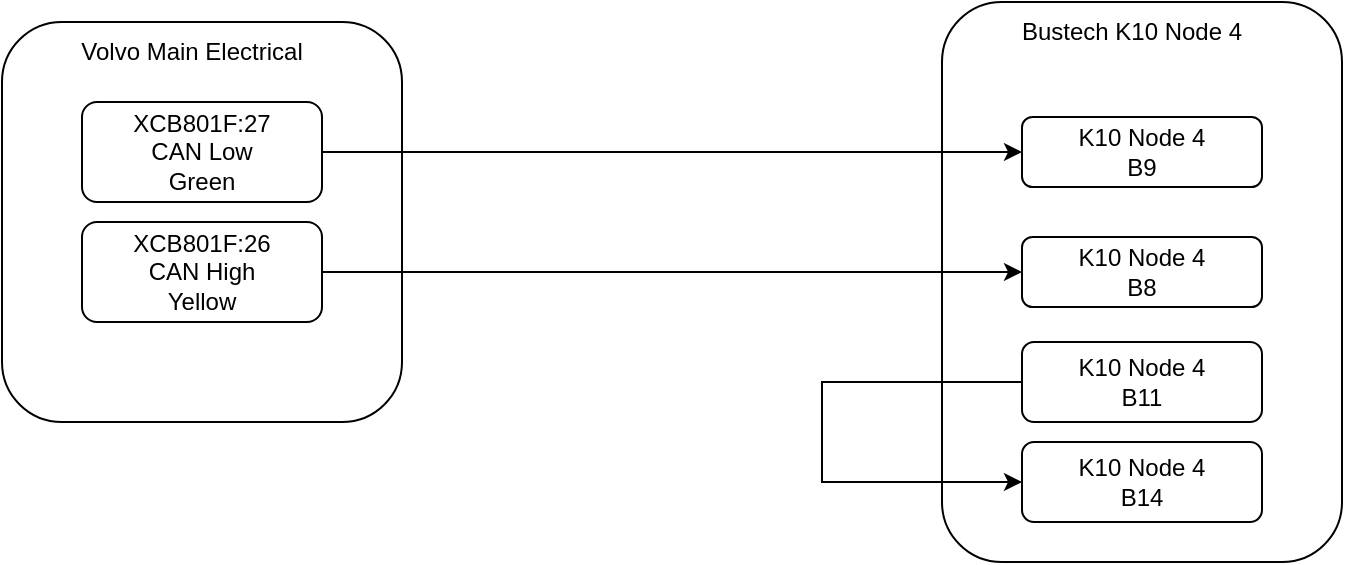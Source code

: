 <mxfile version="24.6.4" type="github">
  <diagram name="Page-1" id="pIMP0qSnNUupX3cAHahL">
    <mxGraphModel dx="1056" dy="586" grid="1" gridSize="10" guides="1" tooltips="1" connect="1" arrows="1" fold="1" page="1" pageScale="1" pageWidth="850" pageHeight="1100" math="0" shadow="0">
      <root>
        <mxCell id="0" />
        <mxCell id="1" parent="0" />
        <mxCell id="GrmwuS8SI0EwRuDp_LHG-13" value="" style="rounded=1;whiteSpace=wrap;html=1;" vertex="1" parent="1">
          <mxGeometry x="500" y="170" width="200" height="280" as="geometry" />
        </mxCell>
        <mxCell id="GrmwuS8SI0EwRuDp_LHG-14" value="Bustech K10 Node 4" style="text;html=1;align=center;verticalAlign=middle;whiteSpace=wrap;rounded=0;" vertex="1" parent="1">
          <mxGeometry x="530" y="170" width="130" height="30" as="geometry" />
        </mxCell>
        <mxCell id="GrmwuS8SI0EwRuDp_LHG-11" value="" style="rounded=1;whiteSpace=wrap;html=1;" vertex="1" parent="1">
          <mxGeometry x="30" y="180" width="200" height="200" as="geometry" />
        </mxCell>
        <mxCell id="GrmwuS8SI0EwRuDp_LHG-8" style="edgeStyle=orthogonalEdgeStyle;rounded=0;orthogonalLoop=1;jettySize=auto;html=1;entryX=0;entryY=0.5;entryDx=0;entryDy=0;" edge="1" parent="1" source="GrmwuS8SI0EwRuDp_LHG-1" target="GrmwuS8SI0EwRuDp_LHG-4">
          <mxGeometry relative="1" as="geometry" />
        </mxCell>
        <mxCell id="GrmwuS8SI0EwRuDp_LHG-1" value="XCB801F:27&lt;div&gt;CAN Low&lt;/div&gt;&lt;div&gt;Green&lt;/div&gt;" style="rounded=1;whiteSpace=wrap;html=1;" vertex="1" parent="1">
          <mxGeometry x="70" y="220" width="120" height="50" as="geometry" />
        </mxCell>
        <mxCell id="GrmwuS8SI0EwRuDp_LHG-9" style="edgeStyle=orthogonalEdgeStyle;rounded=0;orthogonalLoop=1;jettySize=auto;html=1;" edge="1" parent="1" source="GrmwuS8SI0EwRuDp_LHG-2" target="GrmwuS8SI0EwRuDp_LHG-3">
          <mxGeometry relative="1" as="geometry" />
        </mxCell>
        <mxCell id="GrmwuS8SI0EwRuDp_LHG-2" value="XCB801F:26&lt;div&gt;CAN High&lt;/div&gt;&lt;div&gt;Yellow&lt;/div&gt;" style="rounded=1;whiteSpace=wrap;html=1;" vertex="1" parent="1">
          <mxGeometry x="70" y="280" width="120" height="50" as="geometry" />
        </mxCell>
        <mxCell id="GrmwuS8SI0EwRuDp_LHG-3" value="&lt;div&gt;K10 Node 4&lt;/div&gt;B8" style="rounded=1;whiteSpace=wrap;html=1;" vertex="1" parent="1">
          <mxGeometry x="540" y="287.5" width="120" height="35" as="geometry" />
        </mxCell>
        <mxCell id="GrmwuS8SI0EwRuDp_LHG-4" value="&lt;div&gt;K10 Node 4&lt;/div&gt;B9" style="rounded=1;whiteSpace=wrap;html=1;" vertex="1" parent="1">
          <mxGeometry x="540" y="227.5" width="120" height="35" as="geometry" />
        </mxCell>
        <mxCell id="GrmwuS8SI0EwRuDp_LHG-6" value="&lt;div&gt;K10 Node 4&lt;/div&gt;B14" style="rounded=1;whiteSpace=wrap;html=1;" vertex="1" parent="1">
          <mxGeometry x="540" y="390" width="120" height="40" as="geometry" />
        </mxCell>
        <mxCell id="GrmwuS8SI0EwRuDp_LHG-10" style="edgeStyle=orthogonalEdgeStyle;rounded=0;orthogonalLoop=1;jettySize=auto;html=1;exitX=0;exitY=0.5;exitDx=0;exitDy=0;entryX=0;entryY=0.5;entryDx=0;entryDy=0;exitPerimeter=0;" edge="1" parent="1" source="GrmwuS8SI0EwRuDp_LHG-7" target="GrmwuS8SI0EwRuDp_LHG-6">
          <mxGeometry relative="1" as="geometry">
            <mxPoint x="530" y="420" as="targetPoint" />
            <Array as="points">
              <mxPoint x="440" y="360" />
              <mxPoint x="440" y="410" />
            </Array>
          </mxGeometry>
        </mxCell>
        <mxCell id="GrmwuS8SI0EwRuDp_LHG-7" value="&lt;div&gt;K10 Node 4&lt;/div&gt;B11" style="rounded=1;whiteSpace=wrap;html=1;" vertex="1" parent="1">
          <mxGeometry x="540" y="340" width="120" height="40" as="geometry" />
        </mxCell>
        <mxCell id="GrmwuS8SI0EwRuDp_LHG-12" value="Volvo Main Electrical" style="text;html=1;align=center;verticalAlign=middle;whiteSpace=wrap;rounded=0;" vertex="1" parent="1">
          <mxGeometry x="60" y="180" width="130" height="30" as="geometry" />
        </mxCell>
      </root>
    </mxGraphModel>
  </diagram>
</mxfile>
